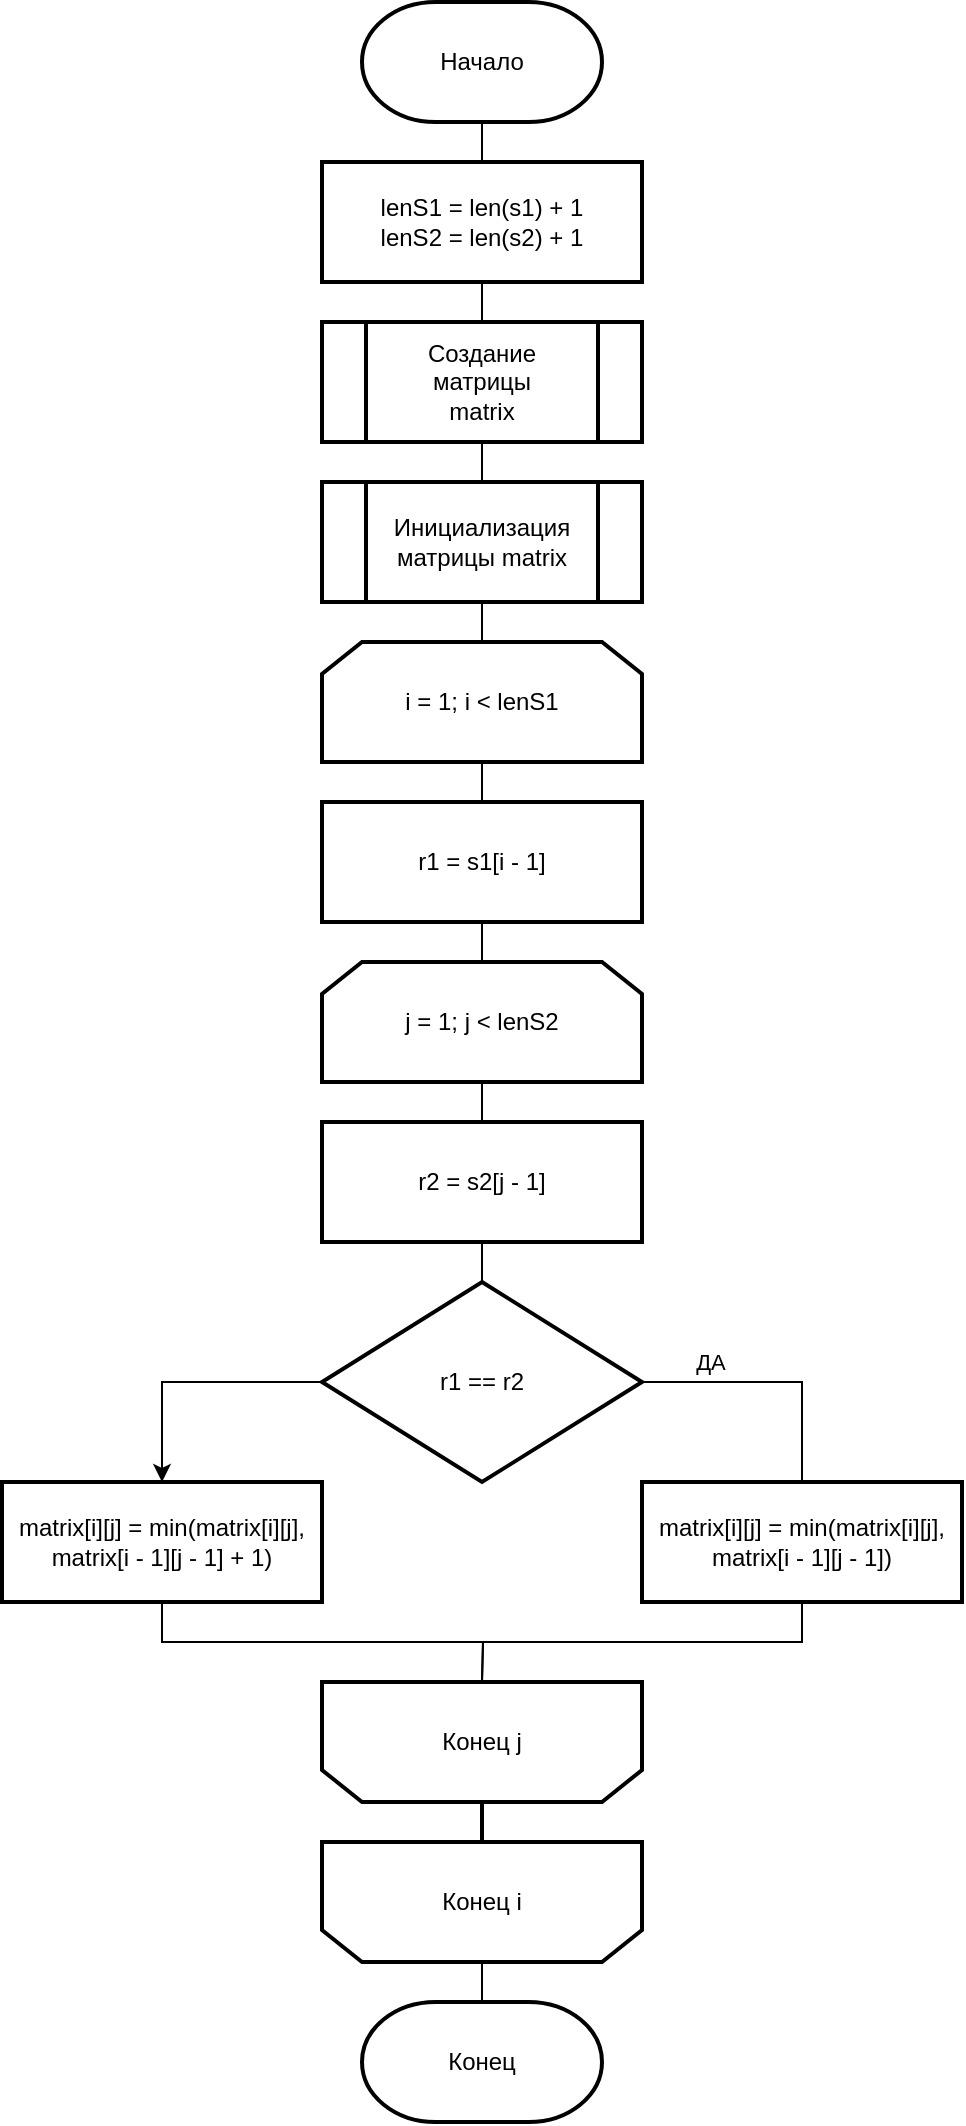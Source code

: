 <mxfile version="22.0.4" type="device">
  <diagram name="Страница — 1" id="KeEYjUVEmZE4yADr4s7v">
    <mxGraphModel dx="1434" dy="855" grid="1" gridSize="10" guides="1" tooltips="1" connect="1" arrows="1" fold="1" page="1" pageScale="1" pageWidth="827" pageHeight="1169" math="0" shadow="0">
      <root>
        <mxCell id="0" />
        <mxCell id="1" parent="0" />
        <mxCell id="VIHhMOabFt-R9CSAJq04-4" style="edgeStyle=orthogonalEdgeStyle;rounded=0;orthogonalLoop=1;jettySize=auto;html=1;exitX=0.5;exitY=1;exitDx=0;exitDy=0;exitPerimeter=0;entryX=0.5;entryY=0;entryDx=0;entryDy=0;endArrow=none;endFill=0;" parent="1" source="VIHhMOabFt-R9CSAJq04-1" target="VIHhMOabFt-R9CSAJq04-2" edge="1">
          <mxGeometry relative="1" as="geometry" />
        </mxCell>
        <mxCell id="VIHhMOabFt-R9CSAJq04-1" value="Начало" style="strokeWidth=2;html=1;shape=mxgraph.flowchart.terminator;whiteSpace=wrap;" parent="1" vertex="1">
          <mxGeometry x="380" y="120" width="120" height="60" as="geometry" />
        </mxCell>
        <mxCell id="VIHhMOabFt-R9CSAJq04-16" style="edgeStyle=orthogonalEdgeStyle;rounded=0;orthogonalLoop=1;jettySize=auto;html=1;exitX=0.5;exitY=1;exitDx=0;exitDy=0;entryX=0.5;entryY=0;entryDx=0;entryDy=0;endArrow=none;endFill=0;fillColor=#d5e8d4;strokeColor=#000000;" parent="1" source="VIHhMOabFt-R9CSAJq04-2" target="VIHhMOabFt-R9CSAJq04-6" edge="1">
          <mxGeometry relative="1" as="geometry" />
        </mxCell>
        <mxCell id="VIHhMOabFt-R9CSAJq04-2" value="lenS1 = len(s1) + 1&lt;br&gt;lenS2 = len(s2) + 1" style="rounded=0;whiteSpace=wrap;html=1;strokeWidth=2;" parent="1" vertex="1">
          <mxGeometry x="360" y="200" width="160" height="60" as="geometry" />
        </mxCell>
        <mxCell id="VIHhMOabFt-R9CSAJq04-17" style="edgeStyle=orthogonalEdgeStyle;rounded=0;orthogonalLoop=1;jettySize=auto;html=1;exitX=0.5;exitY=1;exitDx=0;exitDy=0;entryX=0.5;entryY=0;entryDx=0;entryDy=0;endArrow=none;endFill=0;" parent="1" source="VIHhMOabFt-R9CSAJq04-6" target="VIHhMOabFt-R9CSAJq04-12" edge="1">
          <mxGeometry relative="1" as="geometry" />
        </mxCell>
        <mxCell id="VIHhMOabFt-R9CSAJq04-6" value="" style="verticalLabelPosition=bottom;verticalAlign=top;html=1;shape=process;whiteSpace=wrap;rounded=0;size=0.14;arcSize=6;strokeWidth=2;" parent="1" vertex="1">
          <mxGeometry x="360" y="280" width="160" height="60" as="geometry" />
        </mxCell>
        <mxCell id="VIHhMOabFt-R9CSAJq04-11" value="Создание матрицы matrix" style="text;html=1;strokeColor=none;fillColor=none;align=center;verticalAlign=middle;whiteSpace=wrap;rounded=0;" parent="1" vertex="1">
          <mxGeometry x="410" y="295" width="60" height="30" as="geometry" />
        </mxCell>
        <mxCell id="VIHhMOabFt-R9CSAJq04-20" style="edgeStyle=orthogonalEdgeStyle;rounded=0;orthogonalLoop=1;jettySize=auto;html=1;exitX=0.5;exitY=1;exitDx=0;exitDy=0;entryX=0.5;entryY=0;entryDx=0;entryDy=0;entryPerimeter=0;endArrow=none;endFill=0;" parent="1" source="VIHhMOabFt-R9CSAJq04-12" edge="1">
          <mxGeometry relative="1" as="geometry">
            <mxPoint x="440" y="440" as="targetPoint" />
          </mxGeometry>
        </mxCell>
        <mxCell id="VIHhMOabFt-R9CSAJq04-12" value="" style="verticalLabelPosition=bottom;verticalAlign=top;html=1;shape=process;whiteSpace=wrap;rounded=0;size=0.14;arcSize=6;strokeWidth=2;" parent="1" vertex="1">
          <mxGeometry x="360" y="360" width="160" height="60" as="geometry" />
        </mxCell>
        <mxCell id="VIHhMOabFt-R9CSAJq04-13" value="Инициализация матрицы matrix" style="text;html=1;strokeColor=none;fillColor=none;align=center;verticalAlign=middle;whiteSpace=wrap;rounded=0;" parent="1" vertex="1">
          <mxGeometry x="410" y="375" width="60" height="30" as="geometry" />
        </mxCell>
        <mxCell id="VIHhMOabFt-R9CSAJq04-24" style="edgeStyle=orthogonalEdgeStyle;rounded=0;orthogonalLoop=1;jettySize=auto;html=1;exitX=0.5;exitY=1;exitDx=0;exitDy=0;exitPerimeter=0;entryX=0.5;entryY=0;entryDx=0;entryDy=0;endArrow=none;endFill=0;" parent="1" target="VIHhMOabFt-R9CSAJq04-22" edge="1">
          <mxGeometry relative="1" as="geometry">
            <mxPoint x="440" y="500" as="sourcePoint" />
          </mxGeometry>
        </mxCell>
        <mxCell id="VIHhMOabFt-R9CSAJq04-26" style="edgeStyle=orthogonalEdgeStyle;rounded=0;orthogonalLoop=1;jettySize=auto;html=1;exitX=0.5;exitY=1;exitDx=0;exitDy=0;exitPerimeter=0;entryX=0.5;entryY=0;entryDx=0;entryDy=0;endArrow=none;endFill=0;" parent="1" target="VIHhMOabFt-R9CSAJq04-23" edge="1">
          <mxGeometry relative="1" as="geometry">
            <mxPoint x="440" y="660" as="sourcePoint" />
          </mxGeometry>
        </mxCell>
        <mxCell id="VIHhMOabFt-R9CSAJq04-25" style="edgeStyle=orthogonalEdgeStyle;rounded=0;orthogonalLoop=1;jettySize=auto;html=1;exitX=0.5;exitY=1;exitDx=0;exitDy=0;entryX=0.5;entryY=0;entryDx=0;entryDy=0;entryPerimeter=0;endArrow=none;endFill=0;" parent="1" source="VIHhMOabFt-R9CSAJq04-22" edge="1">
          <mxGeometry relative="1" as="geometry">
            <mxPoint x="440" y="600" as="targetPoint" />
          </mxGeometry>
        </mxCell>
        <mxCell id="VIHhMOabFt-R9CSAJq04-22" value="r1 = s1[i - 1]" style="rounded=0;whiteSpace=wrap;html=1;strokeWidth=2;" parent="1" vertex="1">
          <mxGeometry x="360" y="520" width="160" height="60" as="geometry" />
        </mxCell>
        <mxCell id="VIHhMOabFt-R9CSAJq04-33" style="edgeStyle=orthogonalEdgeStyle;rounded=0;orthogonalLoop=1;jettySize=auto;html=1;exitX=0.5;exitY=1;exitDx=0;exitDy=0;entryX=0.5;entryY=0;entryDx=0;entryDy=0;entryPerimeter=0;endArrow=none;endFill=0;" parent="1" source="VIHhMOabFt-R9CSAJq04-23" target="VIHhMOabFt-R9CSAJq04-27" edge="1">
          <mxGeometry relative="1" as="geometry" />
        </mxCell>
        <mxCell id="VIHhMOabFt-R9CSAJq04-23" value="r2 = s2[j - 1]" style="rounded=0;whiteSpace=wrap;html=1;strokeWidth=2;" parent="1" vertex="1">
          <mxGeometry x="360" y="680" width="160" height="60" as="geometry" />
        </mxCell>
        <mxCell id="VIHhMOabFt-R9CSAJq04-31" style="edgeStyle=orthogonalEdgeStyle;rounded=0;orthogonalLoop=1;jettySize=auto;html=1;exitX=0;exitY=0.5;exitDx=0;exitDy=0;exitPerimeter=0;entryX=0.5;entryY=0;entryDx=0;entryDy=0;" parent="1" source="VIHhMOabFt-R9CSAJq04-27" target="VIHhMOabFt-R9CSAJq04-29" edge="1">
          <mxGeometry relative="1" as="geometry" />
        </mxCell>
        <mxCell id="VIHhMOabFt-R9CSAJq04-32" style="edgeStyle=orthogonalEdgeStyle;rounded=0;orthogonalLoop=1;jettySize=auto;html=1;exitX=1;exitY=0.5;exitDx=0;exitDy=0;exitPerimeter=0;endArrow=none;endFill=0;" parent="1" source="VIHhMOabFt-R9CSAJq04-27" target="VIHhMOabFt-R9CSAJq04-30" edge="1">
          <mxGeometry relative="1" as="geometry" />
        </mxCell>
        <mxCell id="VIHhMOabFt-R9CSAJq04-34" value="ДА" style="edgeLabel;html=1;align=center;verticalAlign=middle;resizable=0;points=[];" parent="VIHhMOabFt-R9CSAJq04-32" vertex="1" connectable="0">
          <mxGeometry x="-0.477" y="3" relative="1" as="geometry">
            <mxPoint y="-7" as="offset" />
          </mxGeometry>
        </mxCell>
        <mxCell id="VIHhMOabFt-R9CSAJq04-27" value="r1 == r2" style="strokeWidth=2;html=1;shape=mxgraph.flowchart.decision;whiteSpace=wrap;" parent="1" vertex="1">
          <mxGeometry x="360" y="760" width="160" height="100" as="geometry" />
        </mxCell>
        <mxCell id="VIHhMOabFt-R9CSAJq04-41" style="edgeStyle=orthogonalEdgeStyle;rounded=0;orthogonalLoop=1;jettySize=auto;html=1;exitX=0.5;exitY=1;exitDx=0;exitDy=0;entryX=0.5;entryY=1;entryDx=0;entryDy=0;entryPerimeter=0;endArrow=none;endFill=0;" parent="1" source="VIHhMOabFt-R9CSAJq04-29" edge="1">
          <mxGeometry relative="1" as="geometry">
            <mxPoint x="440" y="960" as="targetPoint" />
          </mxGeometry>
        </mxCell>
        <mxCell id="VIHhMOabFt-R9CSAJq04-29" value="matrix[i][j] = min(matrix[i][j], matrix[i - 1][j - 1] + 1)" style="rounded=0;whiteSpace=wrap;html=1;strokeWidth=2;" parent="1" vertex="1">
          <mxGeometry x="200" y="860" width="160" height="60" as="geometry" />
        </mxCell>
        <mxCell id="VIHhMOabFt-R9CSAJq04-42" style="edgeStyle=orthogonalEdgeStyle;rounded=0;orthogonalLoop=1;jettySize=auto;html=1;exitX=0.5;exitY=1;exitDx=0;exitDy=0;endArrow=none;endFill=0;" parent="1" source="VIHhMOabFt-R9CSAJq04-30" edge="1">
          <mxGeometry relative="1" as="geometry">
            <mxPoint x="440" y="960" as="targetPoint" />
          </mxGeometry>
        </mxCell>
        <mxCell id="VIHhMOabFt-R9CSAJq04-30" value="matrix[i][j] = min(matrix[i][j], matrix[i - 1][j - 1])" style="rounded=0;whiteSpace=wrap;html=1;strokeWidth=2;" parent="1" vertex="1">
          <mxGeometry x="520" y="860" width="160" height="60" as="geometry" />
        </mxCell>
        <mxCell id="VIHhMOabFt-R9CSAJq04-36" value="Конец" style="strokeWidth=2;html=1;shape=mxgraph.flowchart.terminator;whiteSpace=wrap;" parent="1" vertex="1">
          <mxGeometry x="380" y="1120" width="120" height="60" as="geometry" />
        </mxCell>
        <mxCell id="VIHhMOabFt-R9CSAJq04-43" style="edgeStyle=orthogonalEdgeStyle;rounded=0;orthogonalLoop=1;jettySize=auto;html=1;exitX=0.5;exitY=0;exitDx=0;exitDy=0;exitPerimeter=0;entryX=0.5;entryY=1;entryDx=0;entryDy=0;entryPerimeter=0;endArrow=none;endFill=0;strokeWidth=2;" parent="1" edge="1">
          <mxGeometry relative="1" as="geometry">
            <mxPoint x="440" y="1020" as="sourcePoint" />
            <mxPoint x="440" y="1040" as="targetPoint" />
          </mxGeometry>
        </mxCell>
        <mxCell id="VIHhMOabFt-R9CSAJq04-44" style="edgeStyle=orthogonalEdgeStyle;rounded=0;orthogonalLoop=1;jettySize=auto;html=1;exitX=0.5;exitY=0;exitDx=0;exitDy=0;exitPerimeter=0;entryX=0.5;entryY=0;entryDx=0;entryDy=0;entryPerimeter=0;endArrow=none;endFill=0;" parent="1" target="VIHhMOabFt-R9CSAJq04-36" edge="1">
          <mxGeometry relative="1" as="geometry">
            <mxPoint x="440" y="1100" as="sourcePoint" />
          </mxGeometry>
        </mxCell>
        <mxCell id="z6V9lfAkZ9bQVuALtBIz-1" value="Конец j&lt;br&gt;" style="shape=loopLimit;whiteSpace=wrap;html=1;direction=west;strokeWidth=2;" vertex="1" parent="1">
          <mxGeometry x="360" y="960" width="160" height="60" as="geometry" />
        </mxCell>
        <mxCell id="z6V9lfAkZ9bQVuALtBIz-4" value="Конец i" style="shape=loopLimit;whiteSpace=wrap;html=1;direction=west;strokeWidth=2;" vertex="1" parent="1">
          <mxGeometry x="360" y="1040" width="160" height="60" as="geometry" />
        </mxCell>
        <mxCell id="z6V9lfAkZ9bQVuALtBIz-5" value="i = 1; i &amp;lt; lenS1" style="shape=loopLimit;whiteSpace=wrap;html=1;direction=east;strokeWidth=2;" vertex="1" parent="1">
          <mxGeometry x="360" y="440" width="160" height="60" as="geometry" />
        </mxCell>
        <mxCell id="z6V9lfAkZ9bQVuALtBIz-6" value="j = 1; j &amp;lt; lenS2" style="shape=loopLimit;whiteSpace=wrap;html=1;direction=east;strokeWidth=2;" vertex="1" parent="1">
          <mxGeometry x="360" y="600" width="160" height="60" as="geometry" />
        </mxCell>
      </root>
    </mxGraphModel>
  </diagram>
</mxfile>
